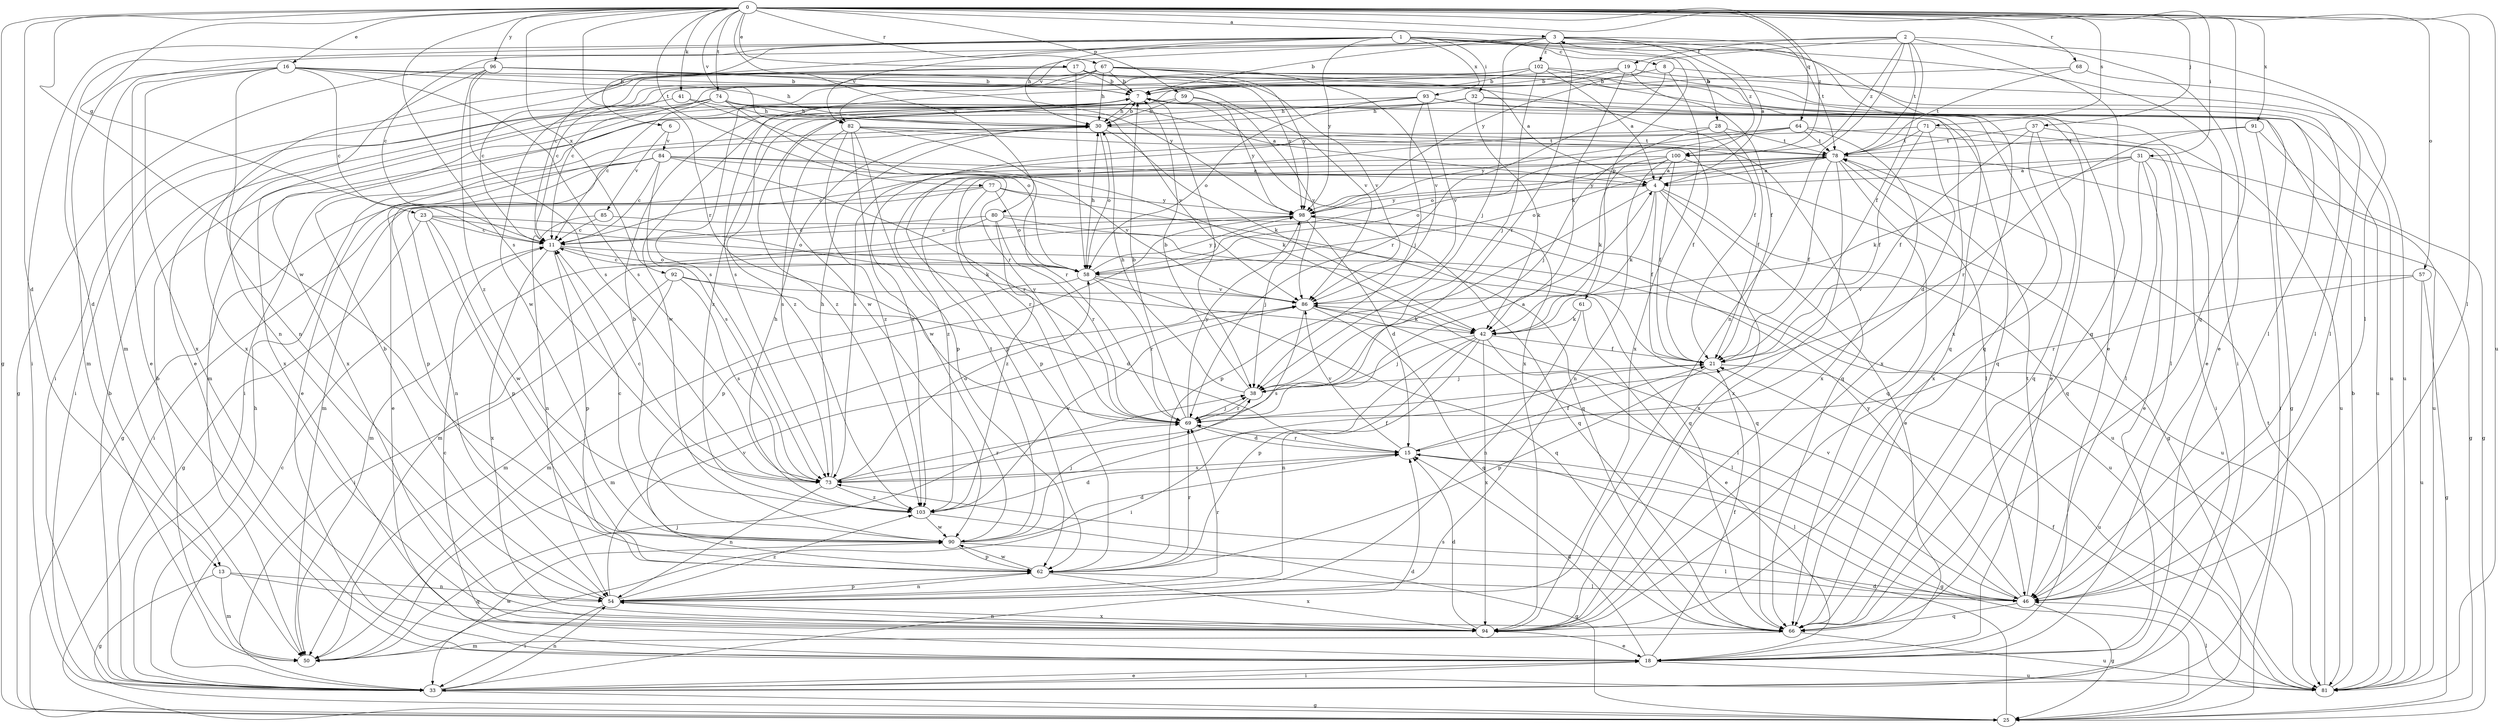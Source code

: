 strict digraph  {
0;
1;
2;
3;
4;
6;
7;
8;
11;
13;
15;
16;
17;
18;
19;
21;
23;
25;
28;
30;
31;
32;
33;
37;
38;
41;
42;
46;
50;
54;
57;
58;
59;
61;
62;
64;
66;
67;
68;
69;
71;
73;
74;
77;
78;
80;
81;
82;
84;
85;
86;
90;
91;
92;
93;
94;
96;
98;
100;
102;
103;
0 -> 3  [label=a];
0 -> 13  [label=d];
0 -> 16  [label=e];
0 -> 17  [label=e];
0 -> 23  [label=g];
0 -> 25  [label=g];
0 -> 31  [label=i];
0 -> 37  [label=j];
0 -> 41  [label=k];
0 -> 46  [label=l];
0 -> 57  [label=o];
0 -> 59  [label=p];
0 -> 64  [label=q];
0 -> 66  [label=q];
0 -> 67  [label=r];
0 -> 68  [label=r];
0 -> 69  [label=r];
0 -> 71  [label=s];
0 -> 73  [label=s];
0 -> 74  [label=t];
0 -> 77  [label=t];
0 -> 80  [label=u];
0 -> 81  [label=u];
0 -> 82  [label=v];
0 -> 90  [label=w];
0 -> 91  [label=x];
0 -> 92  [label=x];
0 -> 96  [label=y];
0 -> 100  [label=z];
1 -> 6  [label=b];
1 -> 8  [label=c];
1 -> 11  [label=c];
1 -> 13  [label=d];
1 -> 18  [label=e];
1 -> 28  [label=h];
1 -> 30  [label=h];
1 -> 32  [label=i];
1 -> 33  [label=i];
1 -> 46  [label=l];
1 -> 61  [label=p];
1 -> 82  [label=v];
1 -> 93  [label=x];
1 -> 98  [label=y];
2 -> 18  [label=e];
2 -> 19  [label=f];
2 -> 21  [label=f];
2 -> 50  [label=m];
2 -> 54  [label=n];
2 -> 66  [label=q];
2 -> 78  [label=t];
2 -> 98  [label=y];
2 -> 100  [label=z];
3 -> 7  [label=b];
3 -> 11  [label=c];
3 -> 33  [label=i];
3 -> 38  [label=j];
3 -> 69  [label=r];
3 -> 78  [label=t];
3 -> 82  [label=v];
3 -> 94  [label=x];
3 -> 100  [label=z];
3 -> 102  [label=z];
4 -> 3  [label=a];
4 -> 18  [label=e];
4 -> 21  [label=f];
4 -> 42  [label=k];
4 -> 62  [label=p];
4 -> 81  [label=u];
4 -> 94  [label=x];
4 -> 98  [label=y];
6 -> 84  [label=v];
6 -> 85  [label=v];
7 -> 30  [label=h];
7 -> 38  [label=j];
7 -> 66  [label=q];
7 -> 90  [label=w];
7 -> 94  [label=x];
7 -> 103  [label=z];
8 -> 7  [label=b];
8 -> 46  [label=l];
8 -> 69  [label=r];
8 -> 94  [label=x];
11 -> 58  [label=o];
11 -> 62  [label=p];
11 -> 81  [label=u];
11 -> 94  [label=x];
13 -> 25  [label=g];
13 -> 50  [label=m];
13 -> 54  [label=n];
13 -> 66  [label=q];
15 -> 21  [label=f];
15 -> 25  [label=g];
15 -> 46  [label=l];
15 -> 69  [label=r];
15 -> 73  [label=s];
15 -> 86  [label=v];
16 -> 7  [label=b];
16 -> 11  [label=c];
16 -> 18  [label=e];
16 -> 30  [label=h];
16 -> 50  [label=m];
16 -> 54  [label=n];
16 -> 73  [label=s];
16 -> 86  [label=v];
16 -> 94  [label=x];
17 -> 7  [label=b];
17 -> 11  [label=c];
17 -> 58  [label=o];
17 -> 66  [label=q];
17 -> 86  [label=v];
17 -> 94  [label=x];
17 -> 98  [label=y];
18 -> 11  [label=c];
18 -> 15  [label=d];
18 -> 21  [label=f];
18 -> 33  [label=i];
18 -> 81  [label=u];
19 -> 7  [label=b];
19 -> 21  [label=f];
19 -> 42  [label=k];
19 -> 73  [label=s];
19 -> 81  [label=u];
19 -> 90  [label=w];
21 -> 38  [label=j];
21 -> 62  [label=p];
21 -> 81  [label=u];
23 -> 11  [label=c];
23 -> 25  [label=g];
23 -> 42  [label=k];
23 -> 58  [label=o];
23 -> 62  [label=p];
23 -> 90  [label=w];
25 -> 15  [label=d];
28 -> 21  [label=f];
28 -> 38  [label=j];
28 -> 78  [label=t];
28 -> 103  [label=z];
30 -> 7  [label=b];
30 -> 18  [label=e];
30 -> 42  [label=k];
30 -> 58  [label=o];
30 -> 78  [label=t];
31 -> 4  [label=a];
31 -> 18  [label=e];
31 -> 25  [label=g];
31 -> 42  [label=k];
31 -> 46  [label=l];
31 -> 62  [label=p];
31 -> 66  [label=q];
32 -> 25  [label=g];
32 -> 30  [label=h];
32 -> 42  [label=k];
32 -> 50  [label=m];
32 -> 81  [label=u];
32 -> 103  [label=z];
33 -> 7  [label=b];
33 -> 11  [label=c];
33 -> 15  [label=d];
33 -> 18  [label=e];
33 -> 25  [label=g];
33 -> 30  [label=h];
33 -> 54  [label=n];
37 -> 21  [label=f];
37 -> 66  [label=q];
37 -> 78  [label=t];
37 -> 81  [label=u];
37 -> 94  [label=x];
38 -> 7  [label=b];
38 -> 30  [label=h];
38 -> 69  [label=r];
41 -> 30  [label=h];
41 -> 58  [label=o];
41 -> 94  [label=x];
42 -> 21  [label=f];
42 -> 33  [label=i];
42 -> 38  [label=j];
42 -> 46  [label=l];
42 -> 54  [label=n];
42 -> 62  [label=p];
42 -> 94  [label=x];
46 -> 25  [label=g];
46 -> 66  [label=q];
46 -> 73  [label=s];
46 -> 78  [label=t];
46 -> 86  [label=v];
46 -> 98  [label=y];
50 -> 7  [label=b];
50 -> 38  [label=j];
50 -> 90  [label=w];
54 -> 7  [label=b];
54 -> 33  [label=i];
54 -> 62  [label=p];
54 -> 69  [label=r];
54 -> 86  [label=v];
54 -> 94  [label=x];
54 -> 103  [label=z];
57 -> 25  [label=g];
57 -> 69  [label=r];
57 -> 81  [label=u];
57 -> 86  [label=v];
58 -> 11  [label=c];
58 -> 30  [label=h];
58 -> 50  [label=m];
58 -> 66  [label=q];
58 -> 69  [label=r];
58 -> 86  [label=v];
58 -> 98  [label=y];
59 -> 30  [label=h];
59 -> 86  [label=v];
59 -> 98  [label=y];
59 -> 103  [label=z];
61 -> 18  [label=e];
61 -> 42  [label=k];
61 -> 54  [label=n];
62 -> 46  [label=l];
62 -> 54  [label=n];
62 -> 69  [label=r];
62 -> 90  [label=w];
62 -> 94  [label=x];
64 -> 46  [label=l];
64 -> 58  [label=o];
64 -> 73  [label=s];
64 -> 78  [label=t];
64 -> 94  [label=x];
64 -> 98  [label=y];
66 -> 50  [label=m];
66 -> 81  [label=u];
67 -> 4  [label=a];
67 -> 7  [label=b];
67 -> 11  [label=c];
67 -> 18  [label=e];
67 -> 30  [label=h];
67 -> 33  [label=i];
67 -> 46  [label=l];
67 -> 66  [label=q];
67 -> 86  [label=v];
67 -> 90  [label=w];
67 -> 98  [label=y];
68 -> 7  [label=b];
68 -> 46  [label=l];
68 -> 78  [label=t];
69 -> 4  [label=a];
69 -> 7  [label=b];
69 -> 15  [label=d];
69 -> 38  [label=j];
69 -> 98  [label=y];
71 -> 15  [label=d];
71 -> 21  [label=f];
71 -> 33  [label=i];
71 -> 62  [label=p];
71 -> 78  [label=t];
73 -> 11  [label=c];
73 -> 21  [label=f];
73 -> 30  [label=h];
73 -> 54  [label=n];
73 -> 58  [label=o];
73 -> 69  [label=r];
73 -> 103  [label=z];
74 -> 4  [label=a];
74 -> 11  [label=c];
74 -> 30  [label=h];
74 -> 33  [label=i];
74 -> 69  [label=r];
74 -> 86  [label=v];
74 -> 94  [label=x];
77 -> 33  [label=i];
77 -> 54  [label=n];
77 -> 58  [label=o];
77 -> 66  [label=q];
77 -> 69  [label=r];
77 -> 98  [label=y];
78 -> 4  [label=a];
78 -> 11  [label=c];
78 -> 21  [label=f];
78 -> 25  [label=g];
78 -> 46  [label=l];
78 -> 58  [label=o];
78 -> 66  [label=q];
78 -> 94  [label=x];
78 -> 98  [label=y];
78 -> 103  [label=z];
80 -> 11  [label=c];
80 -> 50  [label=m];
80 -> 66  [label=q];
80 -> 69  [label=r];
80 -> 81  [label=u];
80 -> 103  [label=z];
81 -> 7  [label=b];
81 -> 21  [label=f];
81 -> 46  [label=l];
81 -> 78  [label=t];
82 -> 21  [label=f];
82 -> 62  [label=p];
82 -> 66  [label=q];
82 -> 69  [label=r];
82 -> 73  [label=s];
82 -> 78  [label=t];
82 -> 90  [label=w];
82 -> 103  [label=z];
84 -> 4  [label=a];
84 -> 11  [label=c];
84 -> 18  [label=e];
84 -> 25  [label=g];
84 -> 42  [label=k];
84 -> 62  [label=p];
84 -> 69  [label=r];
84 -> 73  [label=s];
84 -> 86  [label=v];
85 -> 11  [label=c];
85 -> 54  [label=n];
85 -> 66  [label=q];
86 -> 42  [label=k];
86 -> 46  [label=l];
86 -> 50  [label=m];
86 -> 66  [label=q];
86 -> 73  [label=s];
90 -> 7  [label=b];
90 -> 11  [label=c];
90 -> 15  [label=d];
90 -> 38  [label=j];
90 -> 46  [label=l];
90 -> 62  [label=p];
90 -> 78  [label=t];
91 -> 33  [label=i];
91 -> 69  [label=r];
91 -> 78  [label=t];
91 -> 81  [label=u];
92 -> 15  [label=d];
92 -> 33  [label=i];
92 -> 50  [label=m];
92 -> 73  [label=s];
92 -> 86  [label=v];
93 -> 18  [label=e];
93 -> 30  [label=h];
93 -> 33  [label=i];
93 -> 38  [label=j];
93 -> 58  [label=o];
93 -> 86  [label=v];
93 -> 94  [label=x];
94 -> 15  [label=d];
94 -> 18  [label=e];
94 -> 54  [label=n];
96 -> 7  [label=b];
96 -> 21  [label=f];
96 -> 25  [label=g];
96 -> 54  [label=n];
96 -> 73  [label=s];
96 -> 98  [label=y];
96 -> 103  [label=z];
98 -> 11  [label=c];
98 -> 15  [label=d];
98 -> 38  [label=j];
98 -> 50  [label=m];
98 -> 62  [label=p];
98 -> 66  [label=q];
100 -> 4  [label=a];
100 -> 21  [label=f];
100 -> 25  [label=g];
100 -> 42  [label=k];
100 -> 50  [label=m];
100 -> 54  [label=n];
100 -> 58  [label=o];
102 -> 4  [label=a];
102 -> 7  [label=b];
102 -> 11  [label=c];
102 -> 18  [label=e];
102 -> 38  [label=j];
102 -> 73  [label=s];
102 -> 81  [label=u];
103 -> 15  [label=d];
103 -> 25  [label=g];
103 -> 30  [label=h];
103 -> 86  [label=v];
103 -> 90  [label=w];
}
